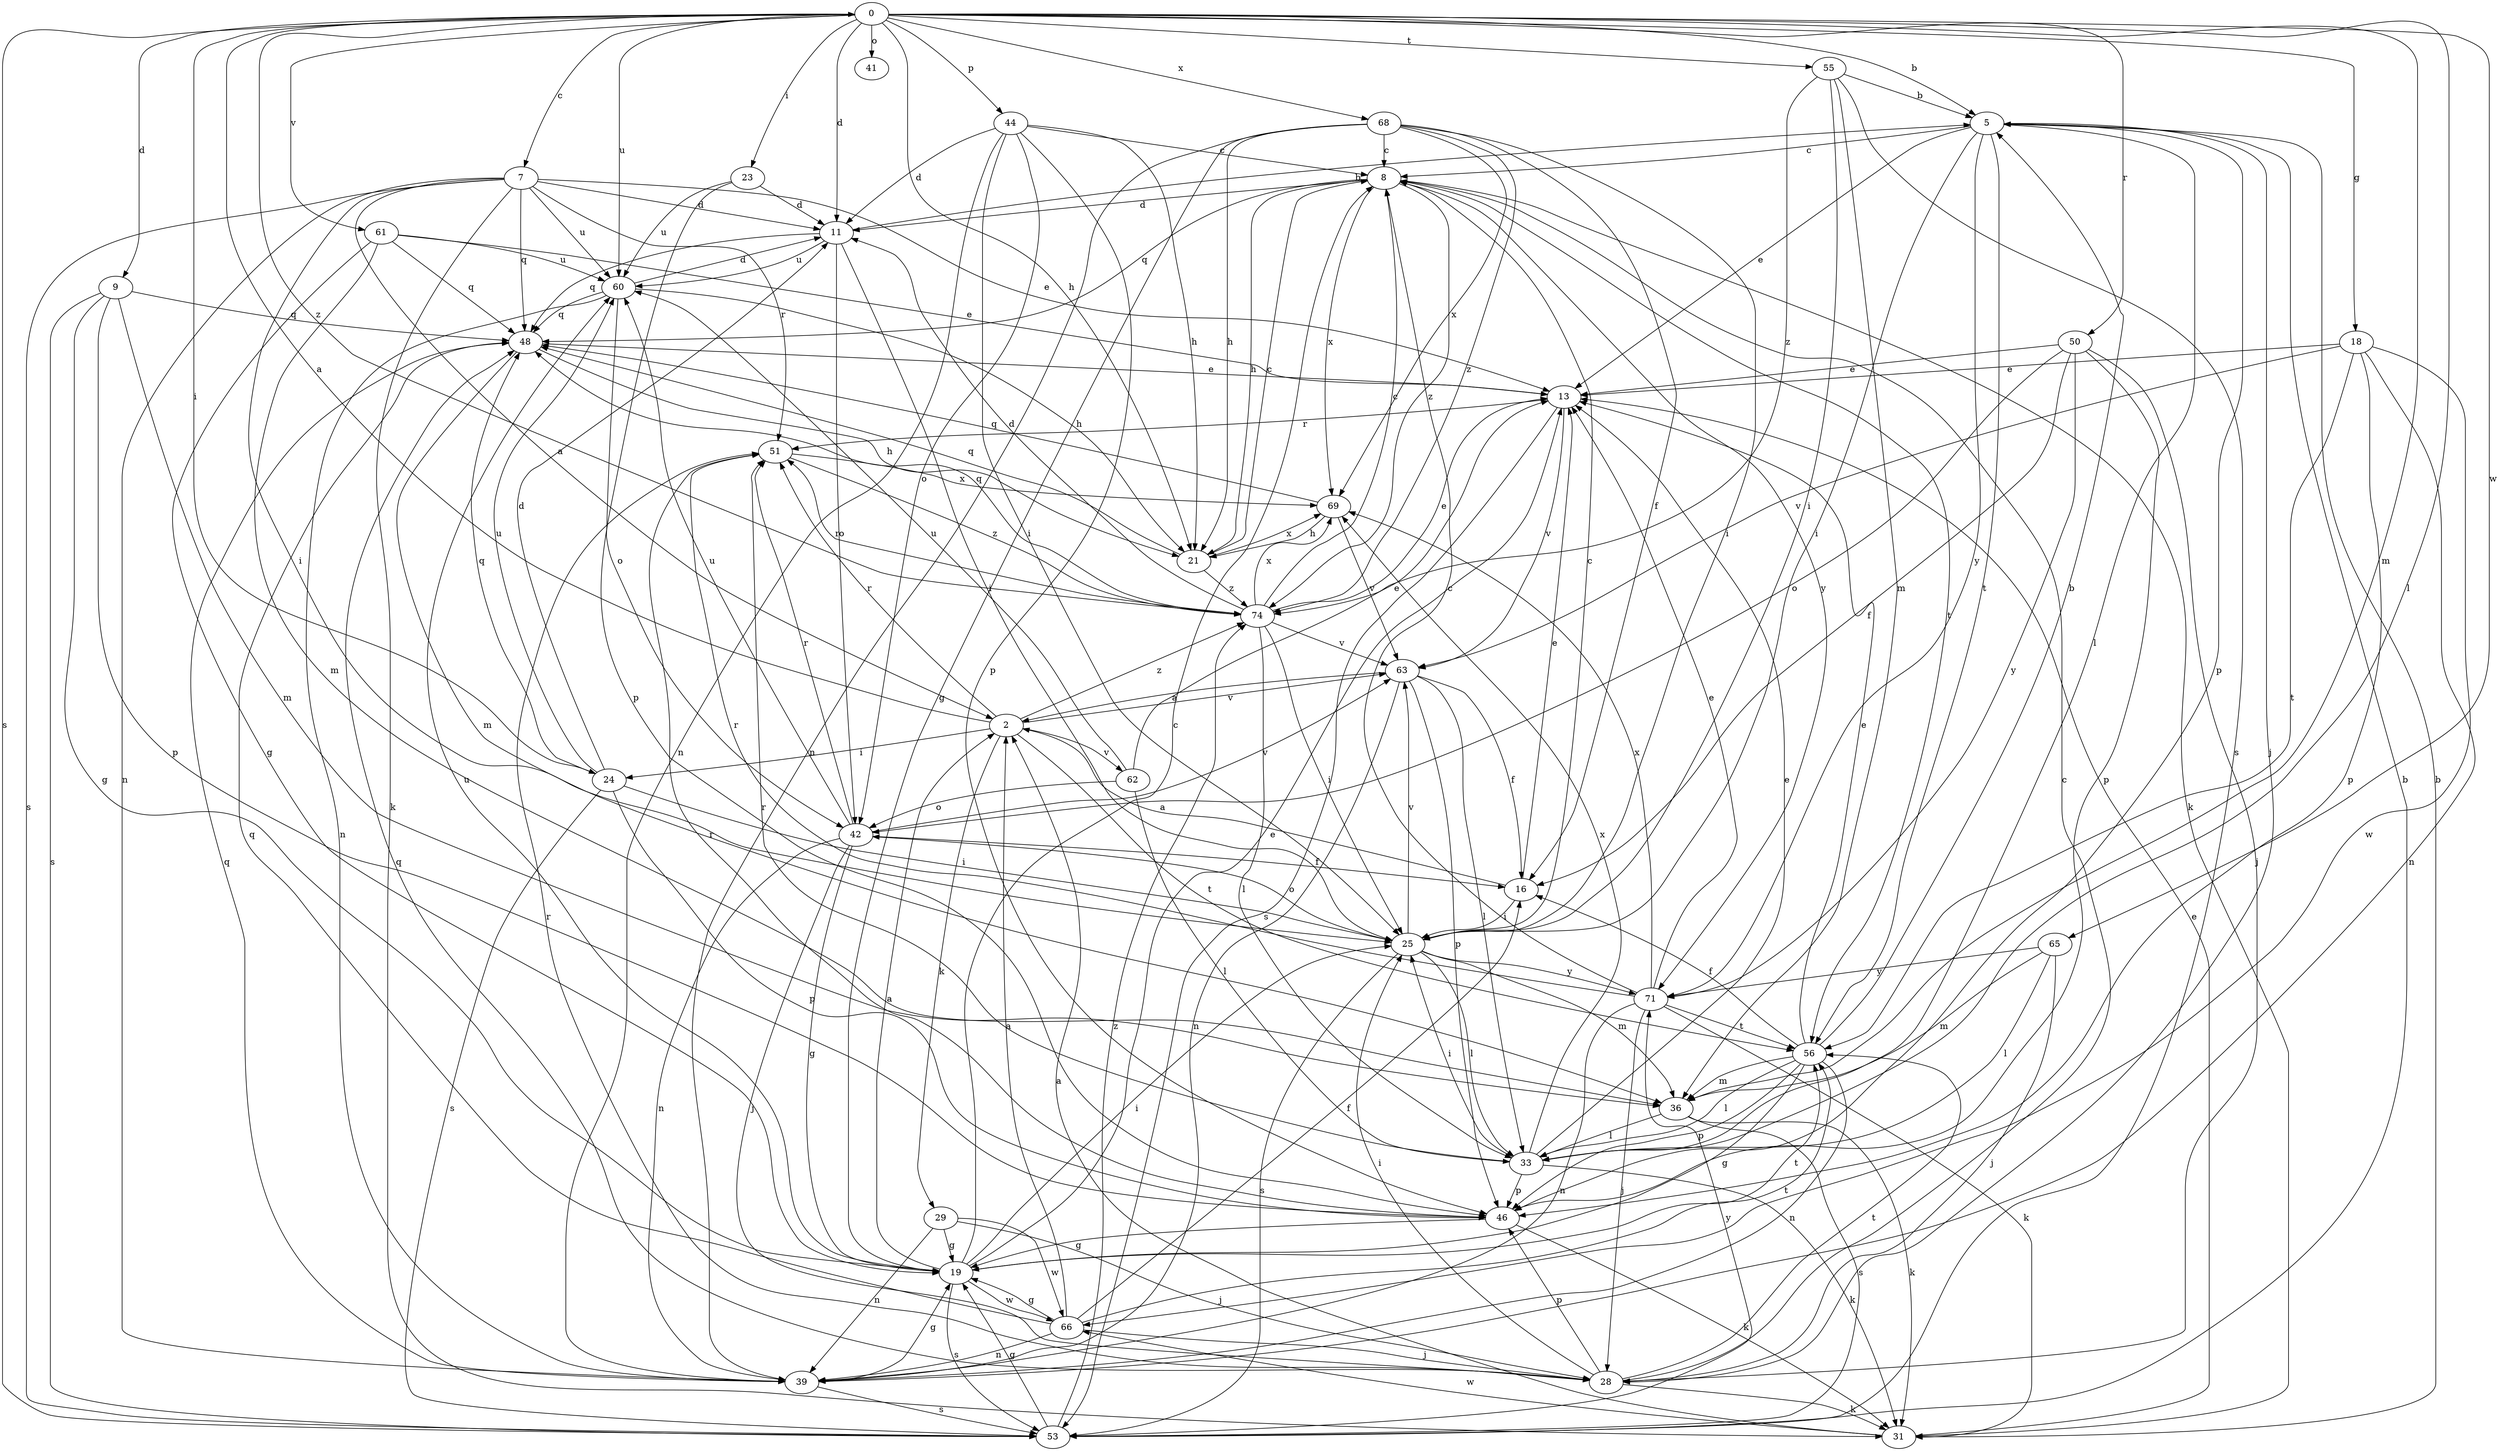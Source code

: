 strict digraph  {
0;
2;
5;
7;
8;
9;
11;
13;
16;
18;
19;
21;
23;
24;
25;
28;
29;
31;
33;
36;
39;
41;
42;
44;
46;
48;
50;
51;
53;
55;
56;
60;
61;
62;
63;
65;
66;
68;
69;
71;
74;
0 -> 5  [label=b];
0 -> 7  [label=c];
0 -> 9  [label=d];
0 -> 11  [label=d];
0 -> 18  [label=g];
0 -> 21  [label=h];
0 -> 23  [label=i];
0 -> 24  [label=i];
0 -> 33  [label=l];
0 -> 36  [label=m];
0 -> 41  [label=o];
0 -> 44  [label=p];
0 -> 50  [label=r];
0 -> 53  [label=s];
0 -> 55  [label=t];
0 -> 60  [label=u];
0 -> 61  [label=v];
0 -> 65  [label=w];
0 -> 68  [label=x];
0 -> 74  [label=z];
2 -> 0  [label=a];
2 -> 24  [label=i];
2 -> 29  [label=k];
2 -> 51  [label=r];
2 -> 56  [label=t];
2 -> 62  [label=v];
2 -> 63  [label=v];
2 -> 74  [label=z];
5 -> 8  [label=c];
5 -> 13  [label=e];
5 -> 25  [label=i];
5 -> 28  [label=j];
5 -> 33  [label=l];
5 -> 46  [label=p];
5 -> 56  [label=t];
5 -> 71  [label=y];
7 -> 2  [label=a];
7 -> 11  [label=d];
7 -> 13  [label=e];
7 -> 25  [label=i];
7 -> 31  [label=k];
7 -> 39  [label=n];
7 -> 48  [label=q];
7 -> 51  [label=r];
7 -> 53  [label=s];
7 -> 60  [label=u];
8 -> 11  [label=d];
8 -> 21  [label=h];
8 -> 31  [label=k];
8 -> 48  [label=q];
8 -> 56  [label=t];
8 -> 69  [label=x];
8 -> 71  [label=y];
8 -> 74  [label=z];
9 -> 19  [label=g];
9 -> 36  [label=m];
9 -> 46  [label=p];
9 -> 48  [label=q];
9 -> 53  [label=s];
11 -> 5  [label=b];
11 -> 25  [label=i];
11 -> 42  [label=o];
11 -> 48  [label=q];
11 -> 60  [label=u];
13 -> 51  [label=r];
13 -> 53  [label=s];
13 -> 63  [label=v];
16 -> 2  [label=a];
16 -> 13  [label=e];
16 -> 25  [label=i];
18 -> 13  [label=e];
18 -> 39  [label=n];
18 -> 46  [label=p];
18 -> 56  [label=t];
18 -> 63  [label=v];
18 -> 66  [label=w];
19 -> 2  [label=a];
19 -> 8  [label=c];
19 -> 13  [label=e];
19 -> 25  [label=i];
19 -> 53  [label=s];
19 -> 56  [label=t];
19 -> 60  [label=u];
19 -> 66  [label=w];
21 -> 8  [label=c];
21 -> 48  [label=q];
21 -> 69  [label=x];
21 -> 74  [label=z];
23 -> 11  [label=d];
23 -> 46  [label=p];
23 -> 60  [label=u];
24 -> 11  [label=d];
24 -> 25  [label=i];
24 -> 46  [label=p];
24 -> 48  [label=q];
24 -> 53  [label=s];
24 -> 60  [label=u];
25 -> 8  [label=c];
25 -> 33  [label=l];
25 -> 36  [label=m];
25 -> 42  [label=o];
25 -> 53  [label=s];
25 -> 63  [label=v];
25 -> 71  [label=y];
28 -> 8  [label=c];
28 -> 25  [label=i];
28 -> 31  [label=k];
28 -> 46  [label=p];
28 -> 48  [label=q];
28 -> 51  [label=r];
28 -> 56  [label=t];
29 -> 19  [label=g];
29 -> 28  [label=j];
29 -> 39  [label=n];
29 -> 66  [label=w];
31 -> 2  [label=a];
31 -> 5  [label=b];
31 -> 13  [label=e];
31 -> 66  [label=w];
33 -> 13  [label=e];
33 -> 25  [label=i];
33 -> 31  [label=k];
33 -> 46  [label=p];
33 -> 51  [label=r];
33 -> 69  [label=x];
36 -> 31  [label=k];
36 -> 33  [label=l];
36 -> 53  [label=s];
39 -> 19  [label=g];
39 -> 48  [label=q];
39 -> 53  [label=s];
42 -> 16  [label=f];
42 -> 19  [label=g];
42 -> 28  [label=j];
42 -> 39  [label=n];
42 -> 51  [label=r];
42 -> 60  [label=u];
42 -> 63  [label=v];
44 -> 8  [label=c];
44 -> 11  [label=d];
44 -> 21  [label=h];
44 -> 25  [label=i];
44 -> 39  [label=n];
44 -> 42  [label=o];
44 -> 46  [label=p];
46 -> 19  [label=g];
46 -> 31  [label=k];
46 -> 51  [label=r];
48 -> 13  [label=e];
48 -> 21  [label=h];
48 -> 36  [label=m];
50 -> 13  [label=e];
50 -> 16  [label=f];
50 -> 28  [label=j];
50 -> 42  [label=o];
50 -> 46  [label=p];
50 -> 71  [label=y];
51 -> 69  [label=x];
51 -> 74  [label=z];
53 -> 5  [label=b];
53 -> 19  [label=g];
53 -> 71  [label=y];
53 -> 74  [label=z];
55 -> 5  [label=b];
55 -> 25  [label=i];
55 -> 36  [label=m];
55 -> 53  [label=s];
55 -> 74  [label=z];
56 -> 5  [label=b];
56 -> 13  [label=e];
56 -> 16  [label=f];
56 -> 19  [label=g];
56 -> 33  [label=l];
56 -> 36  [label=m];
56 -> 39  [label=n];
56 -> 46  [label=p];
60 -> 11  [label=d];
60 -> 21  [label=h];
60 -> 39  [label=n];
60 -> 42  [label=o];
60 -> 48  [label=q];
61 -> 13  [label=e];
61 -> 19  [label=g];
61 -> 36  [label=m];
61 -> 48  [label=q];
61 -> 60  [label=u];
62 -> 13  [label=e];
62 -> 33  [label=l];
62 -> 42  [label=o];
62 -> 60  [label=u];
63 -> 2  [label=a];
63 -> 16  [label=f];
63 -> 33  [label=l];
63 -> 39  [label=n];
63 -> 46  [label=p];
65 -> 28  [label=j];
65 -> 33  [label=l];
65 -> 36  [label=m];
65 -> 71  [label=y];
66 -> 2  [label=a];
66 -> 16  [label=f];
66 -> 19  [label=g];
66 -> 28  [label=j];
66 -> 39  [label=n];
66 -> 48  [label=q];
66 -> 56  [label=t];
68 -> 8  [label=c];
68 -> 16  [label=f];
68 -> 19  [label=g];
68 -> 21  [label=h];
68 -> 25  [label=i];
68 -> 39  [label=n];
68 -> 69  [label=x];
68 -> 74  [label=z];
69 -> 21  [label=h];
69 -> 48  [label=q];
69 -> 63  [label=v];
71 -> 8  [label=c];
71 -> 13  [label=e];
71 -> 28  [label=j];
71 -> 31  [label=k];
71 -> 39  [label=n];
71 -> 51  [label=r];
71 -> 56  [label=t];
71 -> 69  [label=x];
74 -> 8  [label=c];
74 -> 11  [label=d];
74 -> 13  [label=e];
74 -> 25  [label=i];
74 -> 33  [label=l];
74 -> 48  [label=q];
74 -> 51  [label=r];
74 -> 63  [label=v];
74 -> 69  [label=x];
}
